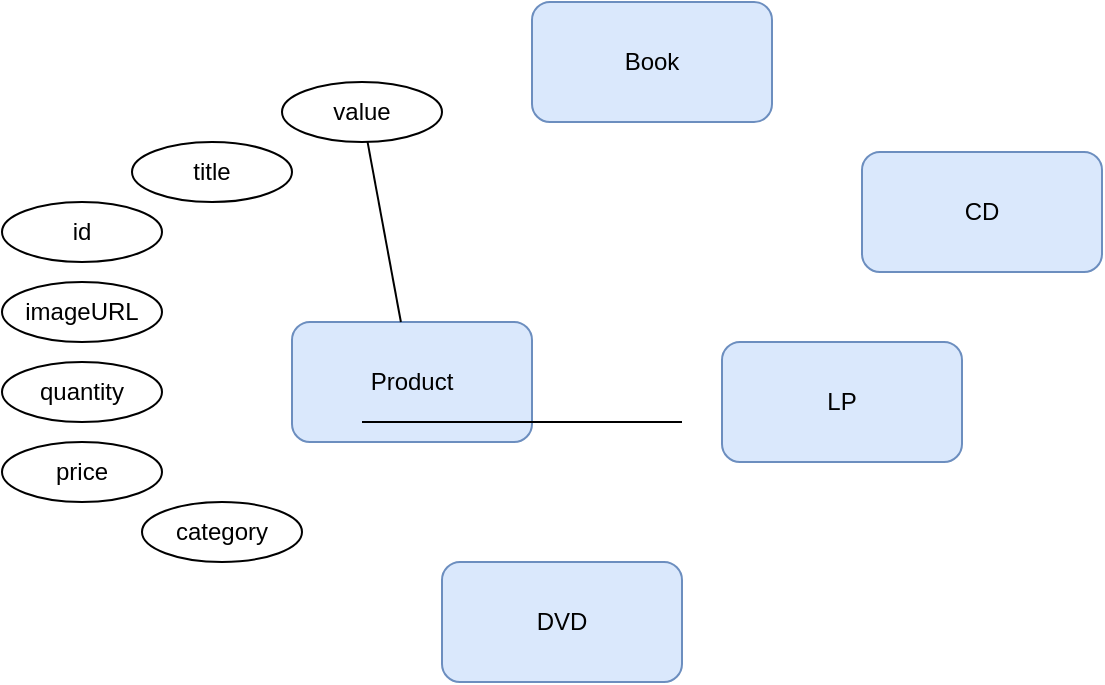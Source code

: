 <mxfile version="22.1.18" type="github">
  <diagram id="R2lEEEUBdFMjLlhIrx00" name="Page-1">
    <mxGraphModel dx="1562" dy="891" grid="1" gridSize="10" guides="1" tooltips="1" connect="1" arrows="1" fold="1" page="1" pageScale="1" pageWidth="850" pageHeight="1100" math="0" shadow="0" extFonts="Permanent Marker^https://fonts.googleapis.com/css?family=Permanent+Marker">
      <root>
        <mxCell id="0" />
        <mxCell id="1" parent="0" />
        <mxCell id="zZhm9E_2jFgNcmyxIRVF-1" value="Product&lt;br&gt;" style="rounded=1;whiteSpace=wrap;html=1;fillColor=#dae8fc;strokeColor=#6c8ebf;" vertex="1" parent="1">
          <mxGeometry x="305" y="310" width="120" height="60" as="geometry" />
        </mxCell>
        <mxCell id="zZhm9E_2jFgNcmyxIRVF-2" value="DVD" style="rounded=1;whiteSpace=wrap;html=1;fillColor=#dae8fc;strokeColor=#6c8ebf;" vertex="1" parent="1">
          <mxGeometry x="380" y="430" width="120" height="60" as="geometry" />
        </mxCell>
        <mxCell id="zZhm9E_2jFgNcmyxIRVF-3" value="LP" style="rounded=1;whiteSpace=wrap;html=1;fillColor=#dae8fc;strokeColor=#6c8ebf;" vertex="1" parent="1">
          <mxGeometry x="520" y="320" width="120" height="60" as="geometry" />
        </mxCell>
        <mxCell id="zZhm9E_2jFgNcmyxIRVF-4" value="CD" style="rounded=1;whiteSpace=wrap;html=1;fillColor=#dae8fc;strokeColor=#6c8ebf;" vertex="1" parent="1">
          <mxGeometry x="590" y="225" width="120" height="60" as="geometry" />
        </mxCell>
        <mxCell id="zZhm9E_2jFgNcmyxIRVF-5" value="Book&lt;br&gt;" style="rounded=1;whiteSpace=wrap;html=1;fillColor=#dae8fc;strokeColor=#6c8ebf;" vertex="1" parent="1">
          <mxGeometry x="425" y="150" width="120" height="60" as="geometry" />
        </mxCell>
        <mxCell id="zZhm9E_2jFgNcmyxIRVF-6" value="id" style="ellipse;whiteSpace=wrap;html=1;" vertex="1" parent="1">
          <mxGeometry x="160" y="250" width="80" height="30" as="geometry" />
        </mxCell>
        <mxCell id="zZhm9E_2jFgNcmyxIRVF-7" value="imageURL" style="ellipse;whiteSpace=wrap;html=1;" vertex="1" parent="1">
          <mxGeometry x="160" y="290" width="80" height="30" as="geometry" />
        </mxCell>
        <mxCell id="zZhm9E_2jFgNcmyxIRVF-8" value="quantity" style="ellipse;whiteSpace=wrap;html=1;" vertex="1" parent="1">
          <mxGeometry x="160" y="330" width="80" height="30" as="geometry" />
        </mxCell>
        <mxCell id="zZhm9E_2jFgNcmyxIRVF-9" value="title" style="ellipse;whiteSpace=wrap;html=1;" vertex="1" parent="1">
          <mxGeometry x="225" y="220" width="80" height="30" as="geometry" />
        </mxCell>
        <mxCell id="zZhm9E_2jFgNcmyxIRVF-10" value="price" style="ellipse;whiteSpace=wrap;html=1;" vertex="1" parent="1">
          <mxGeometry x="160" y="370" width="80" height="30" as="geometry" />
        </mxCell>
        <mxCell id="zZhm9E_2jFgNcmyxIRVF-11" value="value" style="ellipse;whiteSpace=wrap;html=1;" vertex="1" parent="1">
          <mxGeometry x="300" y="190" width="80" height="30" as="geometry" />
        </mxCell>
        <mxCell id="zZhm9E_2jFgNcmyxIRVF-12" value="category" style="ellipse;whiteSpace=wrap;html=1;" vertex="1" parent="1">
          <mxGeometry x="230" y="400" width="80" height="30" as="geometry" />
        </mxCell>
        <mxCell id="zZhm9E_2jFgNcmyxIRVF-20" value="" style="endArrow=none;html=1;rounded=0;" edge="1" parent="1" source="zZhm9E_2jFgNcmyxIRVF-1" target="zZhm9E_2jFgNcmyxIRVF-11">
          <mxGeometry relative="1" as="geometry">
            <mxPoint x="340" y="360" as="sourcePoint" />
            <mxPoint x="500" y="360" as="targetPoint" />
          </mxGeometry>
        </mxCell>
        <mxCell id="zZhm9E_2jFgNcmyxIRVF-21" value="" style="endArrow=none;html=1;rounded=0;" edge="1" parent="1">
          <mxGeometry relative="1" as="geometry">
            <mxPoint x="340" y="360" as="sourcePoint" />
            <mxPoint x="500" y="360" as="targetPoint" />
          </mxGeometry>
        </mxCell>
      </root>
    </mxGraphModel>
  </diagram>
</mxfile>
